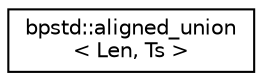 digraph "Graphical Class Hierarchy"
{
 // LATEX_PDF_SIZE
  edge [fontname="Helvetica",fontsize="10",labelfontname="Helvetica",labelfontsize="10"];
  node [fontname="Helvetica",fontsize="10",shape=record];
  rankdir="LR";
  Node0 [label="bpstd::aligned_union\l\< Len, Ts \>",height=0.2,width=0.4,color="black", fillcolor="white", style="filled",URL="$d1/d91/structbpstd_1_1aligned__union.html",tooltip=" "];
}
